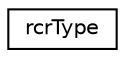 digraph "Graphical Class Hierarchy"
{
 // LATEX_PDF_SIZE
  edge [fontname="Helvetica",fontsize="10",labelfontname="Helvetica",labelfontsize="10"];
  node [fontname="Helvetica",fontsize="10",shape=record];
  rankdir="LR";
  Node0 [label="rcrType",height=0.2,width=0.4,color="black", fillcolor="white", style="filled",URL="$classrcr_type.html",tooltip=" "];
}
